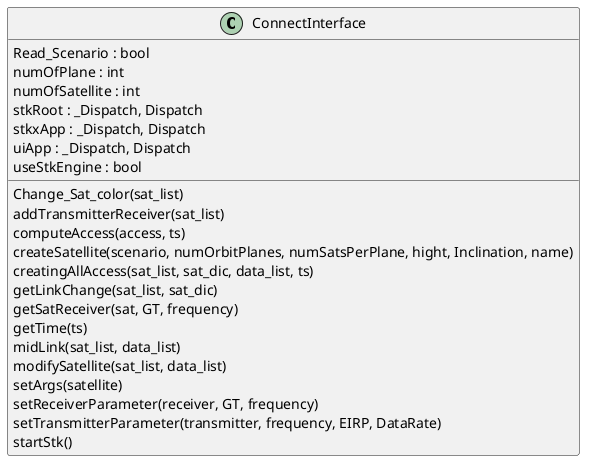 @startuml classes_test
set namespaceSeparator none
class "ConnectInterface" as ConnectInterface.ConnectInterface {
  Read_Scenario : bool
  numOfPlane : int
  numOfSatellite : int
  stkRoot : _Dispatch, Dispatch
  stkxApp : _Dispatch, Dispatch
  uiApp : _Dispatch, Dispatch
  useStkEngine : bool
  Change_Sat_color(sat_list)
  addTransmitterReceiver(sat_list)
  computeAccess(access, ts)
  createSatellite(scenario, numOrbitPlanes, numSatsPerPlane, hight, Inclination, name)
  creatingAllAccess(sat_list, sat_dic, data_list, ts)
  getLinkChange(sat_list, sat_dic)
  getSatReceiver(sat, GT, frequency)
  getTime(ts)
  midLink(sat_list, data_list)
  modifySatellite(sat_list, data_list)
  setArgs(satellite)
  setReceiverParameter(receiver, GT, frequency)
  setTransmitterParameter(transmitter, frequency, EIRP, DataRate)
  startStk()
}
@enduml

